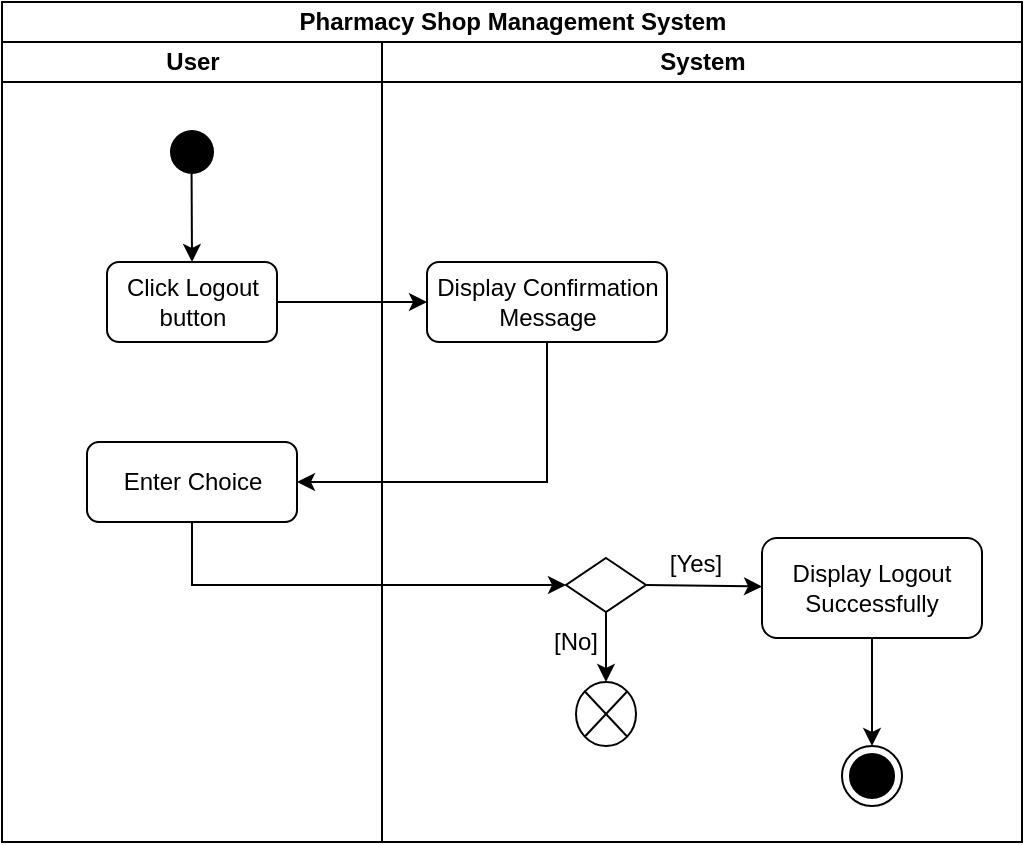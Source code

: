 <mxfile version="21.8.1" type="device">
  <diagram name="Page-1" id="e7e014a7-5840-1c2e-5031-d8a46d1fe8dd">
    <mxGraphModel dx="1167" dy="593" grid="1" gridSize="10" guides="1" tooltips="1" connect="1" arrows="1" fold="1" page="1" pageScale="1" pageWidth="1169" pageHeight="826" background="none" math="0" shadow="0">
      <root>
        <mxCell id="0" />
        <mxCell id="1" parent="0" />
        <mxCell id="5HN4UKg1Xnu_4getq7X6-49" value="Pharmacy Shop Management System" style="swimlane;childLayout=stackLayout;resizeParent=1;resizeParentMax=0;startSize=20;html=1;" vertex="1" parent="1">
          <mxGeometry x="220" y="120" width="510" height="420" as="geometry" />
        </mxCell>
        <mxCell id="5HN4UKg1Xnu_4getq7X6-50" value="User" style="swimlane;startSize=20;html=1;" vertex="1" parent="5HN4UKg1Xnu_4getq7X6-49">
          <mxGeometry y="20" width="190" height="400" as="geometry" />
        </mxCell>
        <mxCell id="5HN4UKg1Xnu_4getq7X6-69" style="rounded=0;orthogonalLoop=1;jettySize=auto;html=1;exitX=0.493;exitY=0.867;exitDx=0;exitDy=0;entryX=0.5;entryY=0;entryDx=0;entryDy=0;exitPerimeter=0;" edge="1" parent="5HN4UKg1Xnu_4getq7X6-50" source="5" target="5HN4UKg1Xnu_4getq7X6-56">
          <mxGeometry relative="1" as="geometry" />
        </mxCell>
        <mxCell id="5" value="" style="ellipse;shape=startState;fillColor=#000000;strokeColor=none;" parent="5HN4UKg1Xnu_4getq7X6-50" vertex="1">
          <mxGeometry x="80" y="40" width="30" height="30" as="geometry" />
        </mxCell>
        <mxCell id="5HN4UKg1Xnu_4getq7X6-56" value="Click Logout&lt;br&gt;button" style="rounded=1;whiteSpace=wrap;html=1;" vertex="1" parent="5HN4UKg1Xnu_4getq7X6-50">
          <mxGeometry x="52.5" y="110" width="85" height="40" as="geometry" />
        </mxCell>
        <mxCell id="5HN4UKg1Xnu_4getq7X6-73" value="Enter Choice" style="rounded=1;whiteSpace=wrap;html=1;" vertex="1" parent="5HN4UKg1Xnu_4getq7X6-50">
          <mxGeometry x="42.5" y="200" width="105" height="40" as="geometry" />
        </mxCell>
        <mxCell id="5HN4UKg1Xnu_4getq7X6-72" style="rounded=0;orthogonalLoop=1;jettySize=auto;html=1;exitX=1;exitY=0.5;exitDx=0;exitDy=0;entryX=0;entryY=0.5;entryDx=0;entryDy=0;" edge="1" parent="5HN4UKg1Xnu_4getq7X6-49" source="5HN4UKg1Xnu_4getq7X6-56" target="5HN4UKg1Xnu_4getq7X6-71">
          <mxGeometry relative="1" as="geometry" />
        </mxCell>
        <mxCell id="5HN4UKg1Xnu_4getq7X6-74" style="edgeStyle=orthogonalEdgeStyle;rounded=0;orthogonalLoop=1;jettySize=auto;html=1;exitX=0.5;exitY=1;exitDx=0;exitDy=0;entryX=1;entryY=0.5;entryDx=0;entryDy=0;" edge="1" parent="5HN4UKg1Xnu_4getq7X6-49" source="5HN4UKg1Xnu_4getq7X6-71" target="5HN4UKg1Xnu_4getq7X6-73">
          <mxGeometry relative="1" as="geometry" />
        </mxCell>
        <mxCell id="5HN4UKg1Xnu_4getq7X6-76" style="edgeStyle=orthogonalEdgeStyle;rounded=0;orthogonalLoop=1;jettySize=auto;html=1;exitX=0.5;exitY=1;exitDx=0;exitDy=0;entryX=0;entryY=0.5;entryDx=0;entryDy=0;" edge="1" parent="5HN4UKg1Xnu_4getq7X6-49" source="5HN4UKg1Xnu_4getq7X6-73" target="5HN4UKg1Xnu_4getq7X6-59">
          <mxGeometry relative="1" as="geometry" />
        </mxCell>
        <mxCell id="5HN4UKg1Xnu_4getq7X6-51" value="System" style="swimlane;startSize=20;html=1;" vertex="1" parent="5HN4UKg1Xnu_4getq7X6-49">
          <mxGeometry x="190" y="20" width="320" height="400" as="geometry" />
        </mxCell>
        <mxCell id="5HN4UKg1Xnu_4getq7X6-61" value="" style="rounded=0;orthogonalLoop=1;jettySize=auto;html=1;exitX=0.5;exitY=1;exitDx=0;exitDy=0;entryX=0.5;entryY=0;entryDx=0;entryDy=0;" edge="1" parent="5HN4UKg1Xnu_4getq7X6-51" source="5HN4UKg1Xnu_4getq7X6-59" target="5HN4UKg1Xnu_4getq7X6-70">
          <mxGeometry relative="1" as="geometry">
            <mxPoint x="83" y="210" as="targetPoint" />
          </mxGeometry>
        </mxCell>
        <mxCell id="5HN4UKg1Xnu_4getq7X6-59" value="" style="rhombus;whiteSpace=wrap;html=1;" vertex="1" parent="5HN4UKg1Xnu_4getq7X6-51">
          <mxGeometry x="92" y="258" width="40" height="27" as="geometry" />
        </mxCell>
        <mxCell id="5HN4UKg1Xnu_4getq7X6-62" value="[No]" style="text;html=1;strokeColor=none;fillColor=none;align=center;verticalAlign=middle;whiteSpace=wrap;rounded=0;" vertex="1" parent="5HN4UKg1Xnu_4getq7X6-51">
          <mxGeometry x="67" y="285" width="60" height="30" as="geometry" />
        </mxCell>
        <mxCell id="5HN4UKg1Xnu_4getq7X6-63" value="[Yes]" style="text;html=1;strokeColor=none;fillColor=none;align=center;verticalAlign=middle;whiteSpace=wrap;rounded=0;" vertex="1" parent="5HN4UKg1Xnu_4getq7X6-51">
          <mxGeometry x="127" y="246" width="60" height="30" as="geometry" />
        </mxCell>
        <mxCell id="5HN4UKg1Xnu_4getq7X6-65" value="Display Logout Successfully" style="rounded=1;whiteSpace=wrap;html=1;" vertex="1" parent="5HN4UKg1Xnu_4getq7X6-51">
          <mxGeometry x="190" y="248" width="110" height="50" as="geometry" />
        </mxCell>
        <mxCell id="5HN4UKg1Xnu_4getq7X6-66" style="rounded=0;orthogonalLoop=1;jettySize=auto;html=1;exitX=1;exitY=0.5;exitDx=0;exitDy=0;" edge="1" parent="5HN4UKg1Xnu_4getq7X6-51" source="5HN4UKg1Xnu_4getq7X6-59" target="5HN4UKg1Xnu_4getq7X6-65">
          <mxGeometry relative="1" as="geometry" />
        </mxCell>
        <mxCell id="5HN4UKg1Xnu_4getq7X6-67" value="" style="ellipse;html=1;shape=endState;fillColor=#000000;strokeColor=#000000;" vertex="1" parent="5HN4UKg1Xnu_4getq7X6-51">
          <mxGeometry x="230" y="352" width="30" height="30" as="geometry" />
        </mxCell>
        <mxCell id="5HN4UKg1Xnu_4getq7X6-68" style="rounded=0;orthogonalLoop=1;jettySize=auto;html=1;exitX=0.5;exitY=1;exitDx=0;exitDy=0;entryX=0.5;entryY=0;entryDx=0;entryDy=0;" edge="1" parent="5HN4UKg1Xnu_4getq7X6-51" source="5HN4UKg1Xnu_4getq7X6-65" target="5HN4UKg1Xnu_4getq7X6-67">
          <mxGeometry relative="1" as="geometry" />
        </mxCell>
        <mxCell id="5HN4UKg1Xnu_4getq7X6-70" value="" style="shape=sumEllipse;perimeter=ellipsePerimeter;whiteSpace=wrap;html=1;backgroundOutline=1;" vertex="1" parent="5HN4UKg1Xnu_4getq7X6-51">
          <mxGeometry x="97" y="320" width="30" height="32" as="geometry" />
        </mxCell>
        <mxCell id="5HN4UKg1Xnu_4getq7X6-71" value="Display Confirmation&lt;br style=&quot;border-color: var(--border-color);&quot;&gt;Message" style="rounded=1;whiteSpace=wrap;html=1;" vertex="1" parent="5HN4UKg1Xnu_4getq7X6-51">
          <mxGeometry x="22.5" y="110" width="120" height="40" as="geometry" />
        </mxCell>
      </root>
    </mxGraphModel>
  </diagram>
</mxfile>
